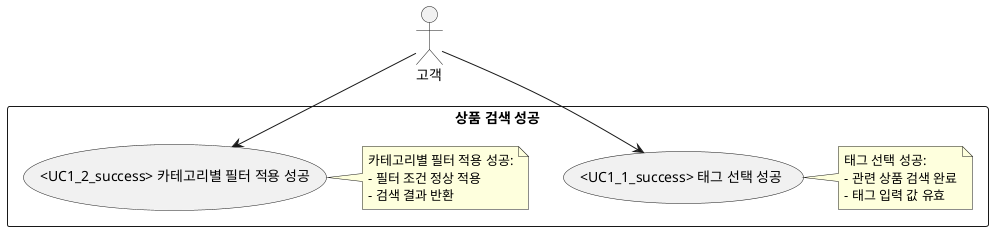 @startuml
actor "고객" as Customer

rectangle "상품 검색 성공" {
  usecase "<UC1_1_success> 태그 선택 성공" as UC1_1_success
  note right
  태그 선택 성공:
  - 관련 상품 검색 완료
  - 태그 입력 값 유효
  end note

  usecase "<UC1_2_success> 카테고리별 필터 적용 성공" as UC1_2_success
  note right
  카테고리별 필터 적용 성공:
  - 필터 조건 정상 적용
  - 검색 결과 반환
  end note
}

Customer --> UC1_1_success
Customer --> UC1_2_success
@enduml
